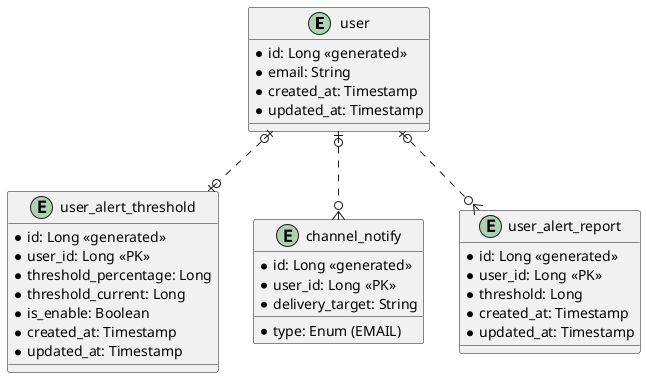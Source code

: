 @startuml

entity user {
    *id: Long <<generated>>
    *email: String
    *created_at: Timestamp
    *updated_at: Timestamp
}

entity user_alert_threshold {
    *id: Long <<generated>>
    *user_id: Long <<PK>>
    *threshold_percentage: Long
    *threshold_current: Long
    *is_enable: Boolean
    *created_at: Timestamp
    *updated_at: Timestamp
}

entity channel_notify {
    *id: Long <<generated>>
    *user_id: Long <<PK>>
    *type: Enum (EMAIL)
    *delivery_target: String
}

entity user_alert_report {
    *id: Long <<generated>>
    *user_id: Long <<PK>>
    *threshold: Long
    *created_at: Timestamp
    *updated_at: Timestamp
}

user |o..o{ channel_notify
user |o..o| user_alert_threshold
user |o..o{ user_alert_report


@enduml